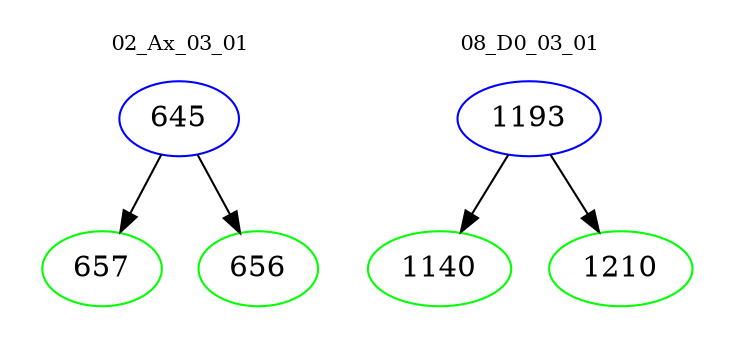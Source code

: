 digraph{
subgraph cluster_0 {
color = white
label = "02_Ax_03_01";
fontsize=10;
T0_645 [label="645", color="blue"]
T0_645 -> T0_657 [color="black"]
T0_657 [label="657", color="green"]
T0_645 -> T0_656 [color="black"]
T0_656 [label="656", color="green"]
}
subgraph cluster_1 {
color = white
label = "08_D0_03_01";
fontsize=10;
T1_1193 [label="1193", color="blue"]
T1_1193 -> T1_1140 [color="black"]
T1_1140 [label="1140", color="green"]
T1_1193 -> T1_1210 [color="black"]
T1_1210 [label="1210", color="green"]
}
}
